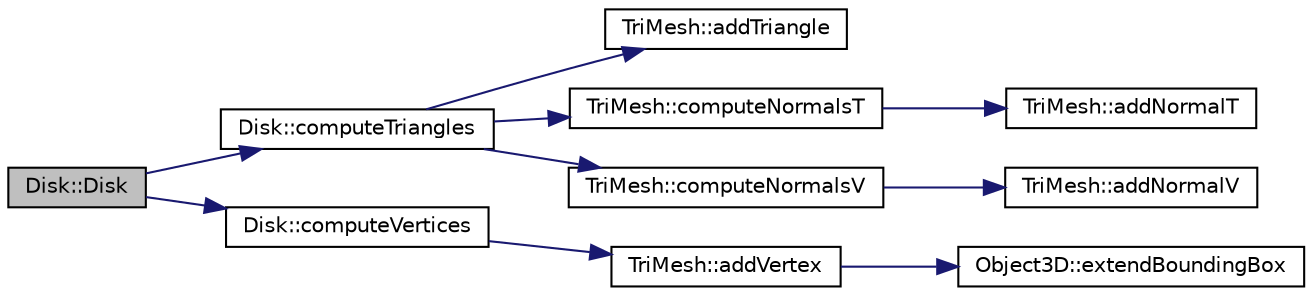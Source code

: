 digraph "Disk::Disk"
{
  edge [fontname="Helvetica",fontsize="10",labelfontname="Helvetica",labelfontsize="10"];
  node [fontname="Helvetica",fontsize="10",shape=record];
  rankdir="LR";
  Node1 [label="Disk::Disk",height=0.2,width=0.4,color="black", fillcolor="grey75", style="filled", fontcolor="black"];
  Node1 -> Node2 [color="midnightblue",fontsize="10",style="solid",fontname="Helvetica"];
  Node2 [label="Disk::computeTriangles",height=0.2,width=0.4,color="black", fillcolor="white", style="filled",URL="$classDisk.html#accb91c1cb42a353dc60dfcb124995a76"];
  Node2 -> Node3 [color="midnightblue",fontsize="10",style="solid",fontname="Helvetica"];
  Node3 [label="TriMesh::addTriangle",height=0.2,width=0.4,color="black", fillcolor="white", style="filled",URL="$classTriMesh.html#af42d53d768083eb29b591a712037fcef"];
  Node2 -> Node4 [color="midnightblue",fontsize="10",style="solid",fontname="Helvetica"];
  Node4 [label="TriMesh::computeNormalsT",height=0.2,width=0.4,color="black", fillcolor="white", style="filled",URL="$classTriMesh.html#a7a0ccea06db5bee5972cf601bd48510a"];
  Node4 -> Node5 [color="midnightblue",fontsize="10",style="solid",fontname="Helvetica"];
  Node5 [label="TriMesh::addNormalT",height=0.2,width=0.4,color="black", fillcolor="white", style="filled",URL="$classTriMesh.html#a32967a7d13c9cecd5ba93a89e0409f7d"];
  Node2 -> Node6 [color="midnightblue",fontsize="10",style="solid",fontname="Helvetica"];
  Node6 [label="TriMesh::computeNormalsV",height=0.2,width=0.4,color="black", fillcolor="white", style="filled",URL="$classTriMesh.html#a2afd756d3720ffa295ad29bab3d3a77e"];
  Node6 -> Node7 [color="midnightblue",fontsize="10",style="solid",fontname="Helvetica"];
  Node7 [label="TriMesh::addNormalV",height=0.2,width=0.4,color="black", fillcolor="white", style="filled",URL="$classTriMesh.html#a36f8783ffc98a97b5b022060609b7c55"];
  Node1 -> Node8 [color="midnightblue",fontsize="10",style="solid",fontname="Helvetica"];
  Node8 [label="Disk::computeVertices",height=0.2,width=0.4,color="black", fillcolor="white", style="filled",URL="$classDisk.html#a8dbcc98c3296726e8119d2771be0c984"];
  Node8 -> Node9 [color="midnightblue",fontsize="10",style="solid",fontname="Helvetica"];
  Node9 [label="TriMesh::addVertex",height=0.2,width=0.4,color="black", fillcolor="white", style="filled",URL="$classTriMesh.html#ae0d2c0bdf6b91931ee86aa51c8bfc29d"];
  Node9 -> Node10 [color="midnightblue",fontsize="10",style="solid",fontname="Helvetica"];
  Node10 [label="Object3D::extendBoundingBox",height=0.2,width=0.4,color="black", fillcolor="white", style="filled",URL="$classObject3D.html#a3b86fbd9b122140b1ed68461abb1e583"];
}
